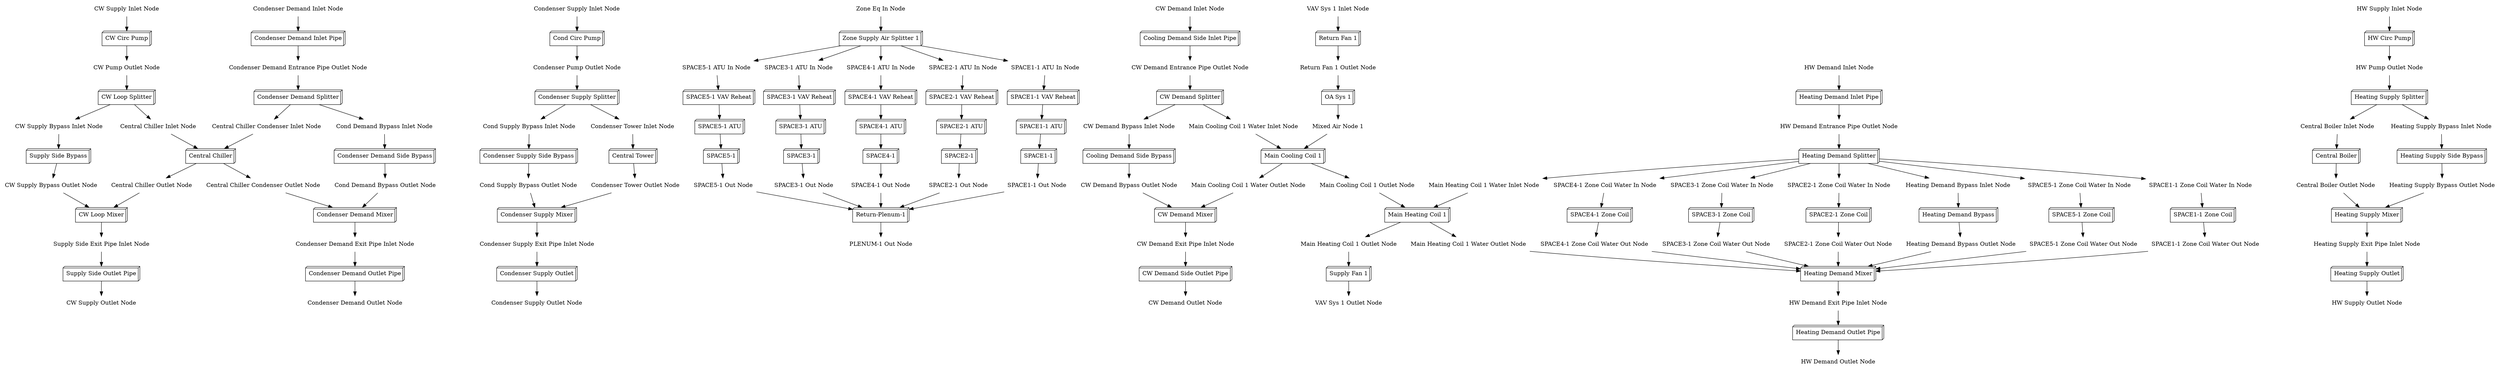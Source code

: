 digraph G {
"Condenser Demand Side Bypass" [shape=box3d, label="Condenser Demand Side Bypass"];
"CW Pump Outlet Node" [shape=plaintext, label="CW Pump Outlet Node"];
"Condenser Supply Mixer" [shape=box3d, label="Condenser Supply Mixer"];
"SPACE4-1" [shape=box3d, label="SPACE4-1"];
"Central Chiller Condenser Inlet Node" [shape=plaintext, label="Central Chiller Condenser Inlet Node"];
"Heating Demand Outlet Pipe" [shape=box3d, label="Heating Demand Outlet Pipe"];
"CW Supply Outlet Node" [shape=plaintext, label="CW Supply Outlet Node"];
"Condenser Supply Side Bypass" [shape=box3d, label="Condenser Supply Side Bypass"];
"Heating Supply Splitter" [shape=box3d, label="Heating Supply Splitter"];
"HW Demand Exit Pipe Inlet Node" [shape=plaintext, label="HW Demand Exit Pipe Inlet Node"];
"SPACE1-1 Zone Coil" [shape=box3d, label="SPACE1-1 Zone Coil"];
"Condenser Demand Outlet Node" [shape=plaintext, label="Condenser Demand Outlet Node"];
"SPACE3-1 Zone Coil Water Out Node" [shape=plaintext, label="SPACE3-1 Zone Coil Water Out Node"];
"SPACE5-1 VAV Reheat" [shape=box3d, label="SPACE5-1 VAV Reheat"];
"Main Heating Coil 1 Water Inlet Node" [shape=plaintext, label="Main Heating Coil 1 Water Inlet Node"];
"Central Boiler Inlet Node" [shape=plaintext, label="Central Boiler Inlet Node"];
"Central Chiller" [shape=box3d, label="Central Chiller"];
"Supply Fan 1" [shape=box3d, label="Supply Fan 1"];
"HW Supply Inlet Node" [shape=plaintext, label="HW Supply Inlet Node"];
"SPACE3-1" [shape=box3d, label="SPACE3-1"];
"Return-Plenum-1" [shape=box3d, label="Return-Plenum-1"];
"Heating Supply Side Bypass" [shape=box3d, label="Heating Supply Side Bypass"];
"HW Pump Outlet Node" [shape=plaintext, label="HW Pump Outlet Node"];
"SPACE1-1 VAV Reheat" [shape=box3d, label="SPACE1-1 VAV Reheat"];
"SPACE5-1 ATU In Node" [shape=plaintext, label="SPACE5-1 ATU In Node"];
"Condenser Demand Entrance Pipe Outlet Node" [shape=plaintext, label="Condenser Demand Entrance Pipe Outlet Node"];
"Cond Supply Bypass Outlet Node" [shape=plaintext, label="Cond Supply Bypass Outlet Node"];
"Central Chiller Condenser Outlet Node" [shape=plaintext, label="Central Chiller Condenser Outlet Node"];
"CW Supply Bypass Inlet Node" [shape=plaintext, label="CW Supply Bypass Inlet Node"];
"SPACE5-1 ATU" [shape=box3d, label="SPACE5-1 ATU"];
"HW Demand Entrance Pipe Outlet Node" [shape=plaintext, label="HW Demand Entrance Pipe Outlet Node"];
"HW Supply Outlet Node" [shape=plaintext, label="HW Supply Outlet Node"];
"Condenser Supply Exit Pipe Inlet Node" [shape=plaintext, label="Condenser Supply Exit Pipe Inlet Node"];
"Condenser Supply Outlet" [shape=box3d, label="Condenser Supply Outlet"];
"SPACE5-1 Out Node" [shape=plaintext, label="SPACE5-1 Out Node"];
"HW Demand Inlet Node" [shape=plaintext, label="HW Demand Inlet Node"];
"CW Demand Outlet Node" [shape=plaintext, label="CW Demand Outlet Node"];
"Supply Side Outlet Pipe" [shape=box3d, label="Supply Side Outlet Pipe"];
"Heating Supply Bypass Outlet Node" [shape=plaintext, label="Heating Supply Bypass Outlet Node"];
"SPACE4-1 Zone Coil Water In Node" [shape=plaintext, label="SPACE4-1 Zone Coil Water In Node"];
"Heating Supply Exit Pipe Inlet Node" [shape=plaintext, label="Heating Supply Exit Pipe Inlet Node"];
"Cond Circ Pump" [shape=box3d, label="Cond Circ Pump"];
"Supply Side Exit Pipe Inlet Node" [shape=plaintext, label="Supply Side Exit Pipe Inlet Node"];
"VAV Sys 1 Inlet Node" [shape=plaintext, label="VAV Sys 1 Inlet Node"];
"Main Cooling Coil 1 Water Outlet Node" [shape=plaintext, label="Main Cooling Coil 1 Water Outlet Node"];
"SPACE3-1 Zone Coil Water In Node" [shape=plaintext, label="SPACE3-1 Zone Coil Water In Node"];
"SPACE2-1 Zone Coil Water In Node" [shape=plaintext, label="SPACE2-1 Zone Coil Water In Node"];
"SPACE2-1 Out Node" [shape=plaintext, label="SPACE2-1 Out Node"];
"Heating Supply Bypass Inlet Node" [shape=plaintext, label="Heating Supply Bypass Inlet Node"];
"Main Heating Coil 1" [shape=box3d, label="Main Heating Coil 1"];
"SPACE4-1 VAV Reheat" [shape=box3d, label="SPACE4-1 VAV Reheat"];
"SPACE4-1 Out Node" [shape=plaintext, label="SPACE4-1 Out Node"];
"Heating Demand Inlet Pipe" [shape=box3d, label="Heating Demand Inlet Pipe"];
"Zone Eq In Node" [shape=plaintext, label="Zone Eq In Node"];
"Condenser Demand Exit Pipe Inlet Node" [shape=plaintext, label="Condenser Demand Exit Pipe Inlet Node"];
"Central Boiler" [shape=box3d, label="Central Boiler"];
"Central Chiller Inlet Node" [shape=plaintext, label="Central Chiller Inlet Node"];
"Condenser Demand Inlet Pipe" [shape=box3d, label="Condenser Demand Inlet Pipe"];
"CW Demand Splitter" [shape=box3d, label="CW Demand Splitter"];
"CW Demand Side Outlet Pipe" [shape=box3d, label="CW Demand Side Outlet Pipe"];
"Heating Demand Bypass Inlet Node" [shape=plaintext, label="Heating Demand Bypass Inlet Node"];
"Heating Supply Mixer" [shape=box3d, label="Heating Supply Mixer"];
"VAV Sys 1 Outlet Node" [shape=plaintext, label="VAV Sys 1 Outlet Node"];
"SPACE2-1 Zone Coil" [shape=box3d, label="SPACE2-1 Zone Coil"];
"SPACE3-1 ATU In Node" [shape=plaintext, label="SPACE3-1 ATU In Node"];
"Central Boiler Outlet Node" [shape=plaintext, label="Central Boiler Outlet Node"];
"HW Circ Pump" [shape=box3d, label="HW Circ Pump"];
"Heating Demand Bypass" [shape=box3d, label="Heating Demand Bypass"];
"CW Demand Bypass Outlet Node" [shape=plaintext, label="CW Demand Bypass Outlet Node"];
"Condenser Demand Inlet Node" [shape=plaintext, label="Condenser Demand Inlet Node"];
"Mixed Air Node 1" [shape=plaintext, label="Mixed Air Node 1"];
"Heating Demand Splitter" [shape=box3d, label="Heating Demand Splitter"];
"SPACE4-1 ATU" [shape=box3d, label="SPACE4-1 ATU"];
"Main Cooling Coil 1" [shape=box3d, label="Main Cooling Coil 1"];
"Condenser Demand Splitter" [shape=box3d, label="Condenser Demand Splitter"];
"SPACE2-1 VAV Reheat" [shape=box3d, label="SPACE2-1 VAV Reheat"];
"Main Heating Coil 1 Water Outlet Node" [shape=plaintext, label="Main Heating Coil 1 Water Outlet Node"];
"Cond Demand Bypass Inlet Node" [shape=plaintext, label="Cond Demand Bypass Inlet Node"];
"Return Fan 1" [shape=box3d, label="Return Fan 1"];
"SPACE5-1 Zone Coil" [shape=box3d, label="SPACE5-1 Zone Coil"];
"SPACE5-1" [shape=box3d, label="SPACE5-1"];
"Main Cooling Coil 1 Outlet Node" [shape=plaintext, label="Main Cooling Coil 1 Outlet Node"];
"SPACE2-1" [shape=box3d, label="SPACE2-1"];
"SPACE4-1 ATU In Node" [shape=plaintext, label="SPACE4-1 ATU In Node"];
"Condenser Tower Outlet Node" [shape=plaintext, label="Condenser Tower Outlet Node"];
"CW Demand Mixer" [shape=box3d, label="CW Demand Mixer"];
"Main Heating Coil 1 Outlet Node" [shape=plaintext, label="Main Heating Coil 1 Outlet Node"];
"Cooling Demand Side Inlet Pipe" [shape=box3d, label="Cooling Demand Side Inlet Pipe"];
"CW Supply Inlet Node" [shape=plaintext, label="CW Supply Inlet Node"];
"Cond Supply Bypass Inlet Node" [shape=plaintext, label="Cond Supply Bypass Inlet Node"];
"Heating Demand Bypass Outlet Node" [shape=plaintext, label="Heating Demand Bypass Outlet Node"];
"SPACE5-1 Zone Coil Water Out Node" [shape=plaintext, label="SPACE5-1 Zone Coil Water Out Node"];
"PLENUM-1 Out Node" [shape=plaintext, label="PLENUM-1 Out Node"];
"Heating Demand Mixer" [shape=box3d, label="Heating Demand Mixer"];
"Central Chiller Outlet Node" [shape=plaintext, label="Central Chiller Outlet Node"];
"CW Circ Pump" [shape=box3d, label="CW Circ Pump"];
"CW Demand Bypass Inlet Node" [shape=plaintext, label="CW Demand Bypass Inlet Node"];
"Cond Demand Bypass Outlet Node" [shape=plaintext, label="Cond Demand Bypass Outlet Node"];
"SPACE3-1 ATU" [shape=box3d, label="SPACE3-1 ATU"];
"CW Demand Entrance Pipe Outlet Node" [shape=plaintext, label="CW Demand Entrance Pipe Outlet Node"];
"CW Loop Splitter" [shape=box3d, label="CW Loop Splitter"];
"SPACE3-1 Zone Coil" [shape=box3d, label="SPACE3-1 Zone Coil"];
"SPACE3-1 Out Node" [shape=plaintext, label="SPACE3-1 Out Node"];
"Condenser Supply Inlet Node" [shape=plaintext, label="Condenser Supply Inlet Node"];
"Condenser Demand Mixer" [shape=box3d, label="Condenser Demand Mixer"];
"SPACE1-1 Out Node" [shape=plaintext, label="SPACE1-1 Out Node"];
"CW Demand Exit Pipe Inlet Node" [shape=plaintext, label="CW Demand Exit Pipe Inlet Node"];
"OA Sys 1" [shape=box3d, label="OA Sys 1"];
"HW Demand Outlet Node" [shape=plaintext, label="HW Demand Outlet Node"];
"Main Cooling Coil 1 Water Inlet Node" [shape=plaintext, label="Main Cooling Coil 1 Water Inlet Node"];
"Heating Supply Outlet" [shape=box3d, label="Heating Supply Outlet"];
"SPACE2-1 ATU" [shape=box3d, label="SPACE2-1 ATU"];
"SPACE4-1 Zone Coil Water Out Node" [shape=plaintext, label="SPACE4-1 Zone Coil Water Out Node"];
"SPACE1-1 Zone Coil Water Out Node" [shape=plaintext, label="SPACE1-1 Zone Coil Water Out Node"];
"SPACE2-1 ATU In Node" [shape=plaintext, label="SPACE2-1 ATU In Node"];
"SPACE3-1 VAV Reheat" [shape=box3d, label="SPACE3-1 VAV Reheat"];
"Return Fan 1 Outlet Node" [shape=plaintext, label="Return Fan 1 Outlet Node"];
"SPACE1-1 ATU" [shape=box3d, label="SPACE1-1 ATU"];
"Condenser Pump Outlet Node" [shape=plaintext, label="Condenser Pump Outlet Node"];
"SPACE4-1 Zone Coil" [shape=box3d, label="SPACE4-1 Zone Coil"];
"Condenser Tower Inlet Node" [shape=plaintext, label="Condenser Tower Inlet Node"];
"Cooling Demand Side Bypass" [shape=box3d, label="Cooling Demand Side Bypass"];
"CW Demand Inlet Node" [shape=plaintext, label="CW Demand Inlet Node"];
"Zone Supply Air Splitter 1" [shape=box3d, label="Zone Supply Air Splitter 1"];
"SPACE1-1" [shape=box3d, label="SPACE1-1"];
"Condenser Supply Outlet Node" [shape=plaintext, label="Condenser Supply Outlet Node"];
"SPACE5-1 Zone Coil Water In Node" [shape=plaintext, label="SPACE5-1 Zone Coil Water In Node"];
"CW Supply Bypass Outlet Node" [shape=plaintext, label="CW Supply Bypass Outlet Node"];
"SPACE2-1 Zone Coil Water Out Node" [shape=plaintext, label="SPACE2-1 Zone Coil Water Out Node"];
"Supply Side Bypass" [shape=box3d, label="Supply Side Bypass"];
"SPACE1-1 ATU In Node" [shape=plaintext, label="SPACE1-1 ATU In Node"];
"Condenser Supply Splitter" [shape=box3d, label="Condenser Supply Splitter"];
"SPACE1-1 Zone Coil Water In Node" [shape=plaintext, label="SPACE1-1 Zone Coil Water In Node"];
"CW Loop Mixer" [shape=box3d, label="CW Loop Mixer"];
"Central Tower" [shape=box3d, label="Central Tower"];
"Condenser Demand Outlet Pipe" [shape=box3d, label="Condenser Demand Outlet Pipe"];
"VAV Sys 1 Inlet Node" -> "Return Fan 1";
"Return Fan 1" -> "Return Fan 1 Outlet Node";
"Return Fan 1 Outlet Node" -> "OA Sys 1";
"OA Sys 1" -> "Mixed Air Node 1";
"Mixed Air Node 1" -> "Main Cooling Coil 1";
"Main Cooling Coil 1" -> "Main Cooling Coil 1 Outlet Node";
"Main Cooling Coil 1 Outlet Node" -> "Main Heating Coil 1";
"Main Heating Coil 1" -> "Main Heating Coil 1 Outlet Node";
"Main Heating Coil 1 Outlet Node" -> "Supply Fan 1";
"Supply Fan 1" -> "VAV Sys 1 Outlet Node";
"HW Supply Inlet Node" -> "HW Circ Pump";
"HW Circ Pump" -> "HW Pump Outlet Node";
"Central Boiler Inlet Node" -> "Central Boiler";
"Central Boiler" -> "Central Boiler Outlet Node";
"Heating Supply Bypass Inlet Node" -> "Heating Supply Side Bypass";
"Heating Supply Side Bypass" -> "Heating Supply Bypass Outlet Node";
"Heating Supply Exit Pipe Inlet Node" -> "Heating Supply Outlet";
"Heating Supply Outlet" -> "HW Supply Outlet Node";
"HW Demand Inlet Node" -> "Heating Demand Inlet Pipe";
"Heating Demand Inlet Pipe" -> "HW Demand Entrance Pipe Outlet Node";
"HW Demand Exit Pipe Inlet Node" -> "Heating Demand Outlet Pipe";
"Heating Demand Outlet Pipe" -> "HW Demand Outlet Node";
"SPACE1-1 Zone Coil Water In Node" -> "SPACE1-1 Zone Coil";
"SPACE1-1 Zone Coil" -> "SPACE1-1 Zone Coil Water Out Node";
"SPACE2-1 Zone Coil Water In Node" -> "SPACE2-1 Zone Coil";
"SPACE2-1 Zone Coil" -> "SPACE2-1 Zone Coil Water Out Node";
"SPACE3-1 Zone Coil Water In Node" -> "SPACE3-1 Zone Coil";
"SPACE3-1 Zone Coil" -> "SPACE3-1 Zone Coil Water Out Node";
"SPACE4-1 Zone Coil Water In Node" -> "SPACE4-1 Zone Coil";
"SPACE4-1 Zone Coil" -> "SPACE4-1 Zone Coil Water Out Node";
"SPACE5-1 Zone Coil Water In Node" -> "SPACE5-1 Zone Coil";
"SPACE5-1 Zone Coil" -> "SPACE5-1 Zone Coil Water Out Node";
"Main Heating Coil 1 Water Inlet Node" -> "Main Heating Coil 1";
"Main Heating Coil 1" -> "Main Heating Coil 1 Water Outlet Node";
"Heating Demand Bypass Inlet Node" -> "Heating Demand Bypass";
"Heating Demand Bypass" -> "Heating Demand Bypass Outlet Node";
"CW Demand Inlet Node" -> "Cooling Demand Side Inlet Pipe";
"Cooling Demand Side Inlet Pipe" -> "CW Demand Entrance Pipe Outlet Node";
"Main Cooling Coil 1 Water Inlet Node" -> "Main Cooling Coil 1";
"Main Cooling Coil 1" -> "Main Cooling Coil 1 Water Outlet Node";
"CW Demand Bypass Inlet Node" -> "Cooling Demand Side Bypass";
"Cooling Demand Side Bypass" -> "CW Demand Bypass Outlet Node";
"CW Demand Exit Pipe Inlet Node" -> "CW Demand Side Outlet Pipe";
"CW Demand Side Outlet Pipe" -> "CW Demand Outlet Node";
"Supply Side Exit Pipe Inlet Node" -> "Supply Side Outlet Pipe";
"Supply Side Outlet Pipe" -> "CW Supply Outlet Node";
"CW Supply Inlet Node" -> "CW Circ Pump";
"CW Circ Pump" -> "CW Pump Outlet Node";
"Central Chiller Inlet Node" -> "Central Chiller";
"Central Chiller" -> "Central Chiller Outlet Node";
"CW Supply Bypass Inlet Node" -> "Supply Side Bypass";
"Supply Side Bypass" -> "CW Supply Bypass Outlet Node";
"Condenser Supply Inlet Node" -> "Cond Circ Pump";
"Cond Circ Pump" -> "Condenser Pump Outlet Node";
"Condenser Tower Inlet Node" -> "Central Tower";
"Central Tower" -> "Condenser Tower Outlet Node";
"Cond Supply Bypass Inlet Node" -> "Condenser Supply Side Bypass";
"Condenser Supply Side Bypass" -> "Cond Supply Bypass Outlet Node";
"Condenser Supply Exit Pipe Inlet Node" -> "Condenser Supply Outlet";
"Condenser Supply Outlet" -> "Condenser Supply Outlet Node";
"Condenser Demand Inlet Node" -> "Condenser Demand Inlet Pipe";
"Condenser Demand Inlet Pipe" -> "Condenser Demand Entrance Pipe Outlet Node";
"Central Chiller Condenser Inlet Node" -> "Central Chiller";
"Central Chiller" -> "Central Chiller Condenser Outlet Node";
"Cond Demand Bypass Inlet Node" -> "Condenser Demand Side Bypass";
"Condenser Demand Side Bypass" -> "Cond Demand Bypass Outlet Node";
"Condenser Demand Exit Pipe Inlet Node" -> "Condenser Demand Outlet Pipe";
"Condenser Demand Outlet Pipe" -> "Condenser Demand Outlet Node";
"HW Demand Entrance Pipe Outlet Node" -> "Heating Demand Splitter";
"Heating Demand Splitter" -> "SPACE1-1 Zone Coil Water In Node";
"Heating Demand Splitter" -> "SPACE2-1 Zone Coil Water In Node";
"Heating Demand Splitter" -> "SPACE3-1 Zone Coil Water In Node";
"Heating Demand Splitter" -> "SPACE4-1 Zone Coil Water In Node";
"Heating Demand Splitter" -> "SPACE5-1 Zone Coil Water In Node";
"Heating Demand Splitter" -> "Main Heating Coil 1 Water Inlet Node";
"Heating Demand Splitter" -> "Heating Demand Bypass Inlet Node";
"HW Pump Outlet Node" -> "Heating Supply Splitter";
"Heating Supply Splitter" -> "Central Boiler Inlet Node";
"Heating Supply Splitter" -> "Heating Supply Bypass Inlet Node";
"CW Pump Outlet Node" -> "CW Loop Splitter";
"CW Loop Splitter" -> "Central Chiller Inlet Node";
"CW Loop Splitter" -> "CW Supply Bypass Inlet Node";
"CW Demand Entrance Pipe Outlet Node" -> "CW Demand Splitter";
"CW Demand Splitter" -> "Main Cooling Coil 1 Water Inlet Node";
"CW Demand Splitter" -> "CW Demand Bypass Inlet Node";
"Condenser Demand Entrance Pipe Outlet Node" -> "Condenser Demand Splitter";
"Condenser Demand Splitter" -> "Central Chiller Condenser Inlet Node";
"Condenser Demand Splitter" -> "Cond Demand Bypass Inlet Node";
"Condenser Pump Outlet Node" -> "Condenser Supply Splitter";
"Condenser Supply Splitter" -> "Condenser Tower Inlet Node";
"Condenser Supply Splitter" -> "Cond Supply Bypass Inlet Node";
"Heating Demand Mixer" -> "HW Demand Exit Pipe Inlet Node";
"SPACE1-1 Zone Coil Water Out Node" -> "Heating Demand Mixer";
"SPACE2-1 Zone Coil Water Out Node" -> "Heating Demand Mixer";
"SPACE3-1 Zone Coil Water Out Node" -> "Heating Demand Mixer";
"SPACE4-1 Zone Coil Water Out Node" -> "Heating Demand Mixer";
"SPACE5-1 Zone Coil Water Out Node" -> "Heating Demand Mixer";
"Main Heating Coil 1 Water Outlet Node" -> "Heating Demand Mixer";
"Heating Demand Bypass Outlet Node" -> "Heating Demand Mixer";
"Heating Supply Mixer" -> "Heating Supply Exit Pipe Inlet Node";
"Central Boiler Outlet Node" -> "Heating Supply Mixer";
"Heating Supply Bypass Outlet Node" -> "Heating Supply Mixer";
"CW Loop Mixer" -> "Supply Side Exit Pipe Inlet Node";
"Central Chiller Outlet Node" -> "CW Loop Mixer";
"CW Supply Bypass Outlet Node" -> "CW Loop Mixer";
"CW Demand Mixer" -> "CW Demand Exit Pipe Inlet Node";
"Main Cooling Coil 1 Water Outlet Node" -> "CW Demand Mixer";
"CW Demand Bypass Outlet Node" -> "CW Demand Mixer";
"Condenser Demand Mixer" -> "Condenser Demand Exit Pipe Inlet Node";
"Central Chiller Condenser Outlet Node" -> "Condenser Demand Mixer";
"Cond Demand Bypass Outlet Node" -> "Condenser Demand Mixer";
"Condenser Supply Mixer" -> "Condenser Supply Exit Pipe Inlet Node";
"Condenser Tower Outlet Node" -> "Condenser Supply Mixer";
"Cond Supply Bypass Outlet Node" -> "Condenser Supply Mixer";
"Zone Eq In Node" -> "Zone Supply Air Splitter 1";
"Zone Supply Air Splitter 1" -> "SPACE1-1 ATU In Node";
"Zone Supply Air Splitter 1" -> "SPACE2-1 ATU In Node";
"Zone Supply Air Splitter 1" -> "SPACE3-1 ATU In Node";
"Zone Supply Air Splitter 1" -> "SPACE4-1 ATU In Node";
"Zone Supply Air Splitter 1" -> "SPACE5-1 ATU In Node";
"Return-Plenum-1" -> "PLENUM-1 Out Node";
"SPACE1-1 Out Node" -> "Return-Plenum-1";
"SPACE2-1 Out Node" -> "Return-Plenum-1";
"SPACE3-1 Out Node" -> "Return-Plenum-1";
"SPACE4-1 Out Node" -> "Return-Plenum-1";
"SPACE5-1 Out Node" -> "Return-Plenum-1";
"SPACE1-1" -> "SPACE1-1 Out Node";
"SPACE2-1" -> "SPACE2-1 Out Node";
"SPACE3-1" -> "SPACE3-1 Out Node";
"SPACE4-1" -> "SPACE4-1 Out Node";
"SPACE5-1" -> "SPACE5-1 Out Node";
"SPACE1-1 ATU" -> "SPACE1-1";
"SPACE2-1 ATU" -> "SPACE2-1";
"SPACE3-1 ATU" -> "SPACE3-1";
"SPACE4-1 ATU" -> "SPACE4-1";
"SPACE5-1 ATU" -> "SPACE5-1";
"SPACE1-1 VAV Reheat" -> "SPACE1-1 ATU";
"SPACE2-1 VAV Reheat" -> "SPACE2-1 ATU";
"SPACE3-1 VAV Reheat" -> "SPACE3-1 ATU";
"SPACE4-1 VAV Reheat" -> "SPACE4-1 ATU";
"SPACE5-1 VAV Reheat" -> "SPACE5-1 ATU";
"SPACE1-1 ATU In Node" -> "SPACE1-1 VAV Reheat";
"SPACE2-1 ATU In Node" -> "SPACE2-1 VAV Reheat";
"SPACE3-1 ATU In Node" -> "SPACE3-1 VAV Reheat";
"SPACE4-1 ATU In Node" -> "SPACE4-1 VAV Reheat";
"SPACE5-1 ATU In Node" -> "SPACE5-1 VAV Reheat";
}
